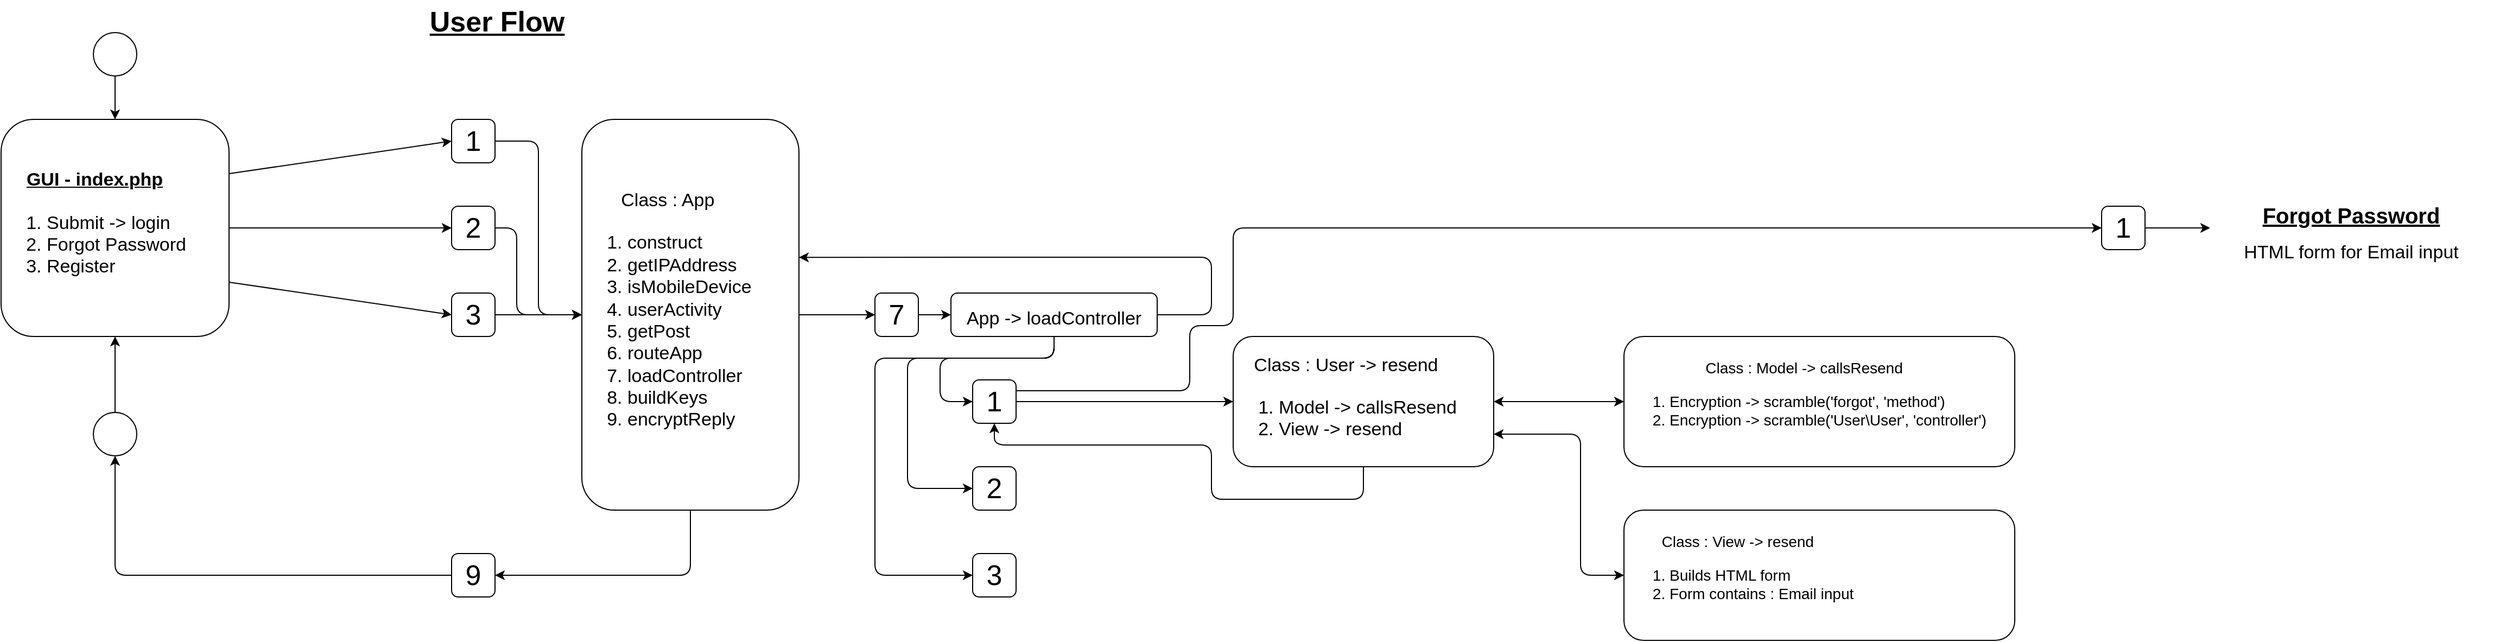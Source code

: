 <mxfile>
    <diagram id="I-48ZIgOkWNY6jMjbf5D" name="Page-1">
        <mxGraphModel dx="820" dy="492" grid="1" gridSize="10" guides="1" tooltips="1" connect="1" arrows="1" fold="1" page="1" pageScale="1" pageWidth="827" pageHeight="1169" math="0" shadow="0">
            <root>
                <mxCell id="0"/>
                <mxCell id="1" parent="0"/>
                <mxCell id="2" value="User Flow" style="text;html=1;strokeColor=none;fillColor=none;align=center;verticalAlign=middle;whiteSpace=wrap;rounded=0;fontStyle=5;fontSize=26;" vertex="1" parent="1">
                    <mxGeometry x="374" y="50" width="216" height="40" as="geometry"/>
                </mxCell>
                <mxCell id="7" style="edgeStyle=none;html=1;exitX=1;exitY=0.25;exitDx=0;exitDy=0;entryX=0;entryY=0.5;entryDx=0;entryDy=0;fontSize=26;" edge="1" parent="1" source="3" target="4">
                    <mxGeometry relative="1" as="geometry"/>
                </mxCell>
                <mxCell id="8" style="edgeStyle=none;html=1;exitX=1;exitY=0.5;exitDx=0;exitDy=0;entryX=0;entryY=0.5;entryDx=0;entryDy=0;fontSize=26;" edge="1" parent="1" source="3" target="5">
                    <mxGeometry relative="1" as="geometry"/>
                </mxCell>
                <mxCell id="9" style="edgeStyle=none;html=1;exitX=1;exitY=0.75;exitDx=0;exitDy=0;entryX=0;entryY=0.5;entryDx=0;entryDy=0;fontSize=26;" edge="1" parent="1" source="3" target="6">
                    <mxGeometry relative="1" as="geometry"/>
                </mxCell>
                <mxCell id="3" value="&lt;div style=&quot;text-align: center&quot;&gt;&lt;b style=&quot;font-size: 17px&quot;&gt;&lt;u&gt;GUI - index.php&lt;/u&gt;&lt;/b&gt;&lt;/div&gt;&lt;font style=&quot;font-size: 17px&quot;&gt;&lt;ol&gt;&lt;li&gt;&lt;font style=&quot;font-size: 17px&quot;&gt;&lt;span&gt;Submit -&amp;gt; login&lt;/span&gt;&lt;/font&gt;&lt;/li&gt;&lt;li&gt;&lt;font style=&quot;font-size: 17px&quot;&gt;Forgot Password&lt;/font&gt;&lt;/li&gt;&lt;li&gt;&lt;font style=&quot;font-size: 17px&quot;&gt;Register&lt;/font&gt;&lt;/li&gt;&lt;/ol&gt;&lt;/font&gt;" style="rounded=1;whiteSpace=wrap;html=1;fontSize=26;align=left;" vertex="1" parent="1">
                    <mxGeometry x="25" y="160" width="210" height="200" as="geometry"/>
                </mxCell>
                <mxCell id="17" style="edgeStyle=none;html=1;exitX=1;exitY=0.5;exitDx=0;exitDy=0;entryX=0;entryY=0.5;entryDx=0;entryDy=0;fontSize=26;" edge="1" parent="1" source="4" target="10">
                    <mxGeometry relative="1" as="geometry">
                        <Array as="points">
                            <mxPoint x="520" y="180"/>
                            <mxPoint x="520" y="340"/>
                        </Array>
                    </mxGeometry>
                </mxCell>
                <mxCell id="4" value="1" style="rounded=1;whiteSpace=wrap;html=1;fontSize=26;align=center;" vertex="1" parent="1">
                    <mxGeometry x="440" y="160" width="40" height="40" as="geometry"/>
                </mxCell>
                <mxCell id="18" style="edgeStyle=none;html=1;exitX=1;exitY=0.5;exitDx=0;exitDy=0;fontSize=26;" edge="1" parent="1" source="5">
                    <mxGeometry relative="1" as="geometry">
                        <mxPoint x="560" y="340" as="targetPoint"/>
                        <Array as="points">
                            <mxPoint x="500" y="260"/>
                            <mxPoint x="500" y="340"/>
                        </Array>
                    </mxGeometry>
                </mxCell>
                <mxCell id="5" value="2" style="rounded=1;whiteSpace=wrap;html=1;fontSize=26;align=center;" vertex="1" parent="1">
                    <mxGeometry x="440" y="240" width="40" height="40" as="geometry"/>
                </mxCell>
                <mxCell id="19" style="edgeStyle=none;html=1;exitX=1;exitY=0.5;exitDx=0;exitDy=0;fontSize=26;" edge="1" parent="1" source="6">
                    <mxGeometry relative="1" as="geometry">
                        <mxPoint x="560" y="340" as="targetPoint"/>
                    </mxGeometry>
                </mxCell>
                <mxCell id="6" value="3" style="rounded=1;whiteSpace=wrap;html=1;fontSize=26;align=center;" vertex="1" parent="1">
                    <mxGeometry x="440" y="320" width="40" height="40" as="geometry"/>
                </mxCell>
                <mxCell id="13" style="edgeStyle=none;html=1;exitX=1;exitY=0.5;exitDx=0;exitDy=0;entryX=0;entryY=0.5;entryDx=0;entryDy=0;fontSize=26;" edge="1" parent="1" source="10" target="12">
                    <mxGeometry relative="1" as="geometry"/>
                </mxCell>
                <mxCell id="15" style="edgeStyle=none;html=1;exitX=0.5;exitY=1;exitDx=0;exitDy=0;entryX=1;entryY=0.5;entryDx=0;entryDy=0;fontSize=26;" edge="1" parent="1" source="10" target="14">
                    <mxGeometry relative="1" as="geometry">
                        <Array as="points">
                            <mxPoint x="660" y="580"/>
                        </Array>
                    </mxGeometry>
                </mxCell>
                <mxCell id="10" value="&lt;div style=&quot;text-align: center&quot;&gt;&lt;span style=&quot;font-size: 17px&quot;&gt;Class : App&lt;/span&gt;&lt;/div&gt;&lt;font&gt;&lt;div style=&quot;font-size: 17px&quot;&gt;&lt;ol&gt;&lt;li&gt;construct&lt;/li&gt;&lt;li&gt;getIPAddress&lt;/li&gt;&lt;li&gt;isMobileDevice&lt;/li&gt;&lt;li&gt;userActivity&lt;/li&gt;&lt;li&gt;getPost&lt;/li&gt;&lt;li&gt;routeApp&lt;/li&gt;&lt;li&gt;loadController&lt;/li&gt;&lt;li&gt;buildKeys&lt;/li&gt;&lt;li&gt;encryptReply&lt;/li&gt;&lt;/ol&gt;&lt;/div&gt;&lt;/font&gt;" style="rounded=1;whiteSpace=wrap;html=1;fontSize=26;align=left;" vertex="1" parent="1">
                    <mxGeometry x="560" y="160" width="200" height="360" as="geometry"/>
                </mxCell>
                <mxCell id="26" style="edgeStyle=none;html=1;exitX=0.5;exitY=1;exitDx=0;exitDy=0;entryX=0;entryY=0.5;entryDx=0;entryDy=0;fontSize=26;" edge="1" parent="1" source="11" target="23">
                    <mxGeometry relative="1" as="geometry">
                        <Array as="points">
                            <mxPoint x="995" y="380"/>
                            <mxPoint x="890" y="380"/>
                            <mxPoint x="890" y="420"/>
                        </Array>
                    </mxGeometry>
                </mxCell>
                <mxCell id="27" style="edgeStyle=none;html=1;exitX=0;exitY=0.5;exitDx=0;exitDy=0;entryX=0;entryY=0.5;entryDx=0;entryDy=0;fontSize=26;" edge="1" parent="1" source="24" target="24">
                    <mxGeometry relative="1" as="geometry"/>
                </mxCell>
                <mxCell id="28" style="edgeStyle=none;html=1;exitX=0.5;exitY=1;exitDx=0;exitDy=0;fontSize=26;" edge="1" parent="1" source="11">
                    <mxGeometry relative="1" as="geometry">
                        <mxPoint x="920" y="500" as="targetPoint"/>
                        <Array as="points">
                            <mxPoint x="995" y="380"/>
                            <mxPoint x="860" y="380"/>
                            <mxPoint x="860" y="500"/>
                        </Array>
                    </mxGeometry>
                </mxCell>
                <mxCell id="29" style="edgeStyle=none;html=1;exitX=0.5;exitY=1;exitDx=0;exitDy=0;entryX=0;entryY=0.5;entryDx=0;entryDy=0;fontSize=26;" edge="1" parent="1" source="11" target="25">
                    <mxGeometry relative="1" as="geometry">
                        <Array as="points">
                            <mxPoint x="995" y="380"/>
                            <mxPoint x="830" y="380"/>
                            <mxPoint x="830" y="580"/>
                        </Array>
                    </mxGeometry>
                </mxCell>
                <mxCell id="34" style="edgeStyle=none;html=1;exitX=1;exitY=0.5;exitDx=0;exitDy=0;entryX=1;entryY=0.353;entryDx=0;entryDy=0;entryPerimeter=0;fontSize=26;" edge="1" parent="1" source="11" target="10">
                    <mxGeometry relative="1" as="geometry">
                        <Array as="points">
                            <mxPoint x="1140" y="340"/>
                            <mxPoint x="1140" y="287"/>
                        </Array>
                    </mxGeometry>
                </mxCell>
                <mxCell id="11" value="&lt;font style=&quot;font-size: 17px&quot;&gt;App -&amp;gt; loadController&lt;/font&gt;" style="rounded=1;whiteSpace=wrap;html=1;fontSize=26;align=center;" vertex="1" parent="1">
                    <mxGeometry x="900" y="320" width="190" height="40" as="geometry"/>
                </mxCell>
                <mxCell id="22" style="edgeStyle=none;html=1;exitX=1;exitY=0.5;exitDx=0;exitDy=0;entryX=0;entryY=0.5;entryDx=0;entryDy=0;fontSize=26;" edge="1" parent="1" source="12" target="11">
                    <mxGeometry relative="1" as="geometry"/>
                </mxCell>
                <mxCell id="12" value="7" style="rounded=1;whiteSpace=wrap;html=1;fontSize=26;align=center;" vertex="1" parent="1">
                    <mxGeometry x="830" y="320" width="40" height="40" as="geometry"/>
                </mxCell>
                <mxCell id="16" style="edgeStyle=none;html=1;exitX=0;exitY=0.5;exitDx=0;exitDy=0;entryX=0.5;entryY=1;entryDx=0;entryDy=0;fontSize=26;" edge="1" parent="1" source="14" target="30">
                    <mxGeometry relative="1" as="geometry">
                        <Array as="points">
                            <mxPoint x="130" y="580"/>
                        </Array>
                    </mxGeometry>
                </mxCell>
                <mxCell id="14" value="9" style="rounded=1;whiteSpace=wrap;html=1;fontSize=26;align=center;" vertex="1" parent="1">
                    <mxGeometry x="440" y="560" width="40" height="40" as="geometry"/>
                </mxCell>
                <mxCell id="21" style="edgeStyle=none;html=1;exitX=0.5;exitY=1;exitDx=0;exitDy=0;entryX=0.5;entryY=0;entryDx=0;entryDy=0;fontSize=26;" edge="1" parent="1" source="20" target="3">
                    <mxGeometry relative="1" as="geometry"/>
                </mxCell>
                <mxCell id="20" value="" style="ellipse;whiteSpace=wrap;html=1;aspect=fixed;fontSize=26;align=left;" vertex="1" parent="1">
                    <mxGeometry x="110" y="80" width="40" height="40" as="geometry"/>
                </mxCell>
                <mxCell id="33" style="edgeStyle=none;html=1;exitX=1;exitY=0.5;exitDx=0;exitDy=0;entryX=0;entryY=0.5;entryDx=0;entryDy=0;fontSize=26;" edge="1" parent="1" source="23" target="32">
                    <mxGeometry relative="1" as="geometry"/>
                </mxCell>
                <mxCell id="46" style="edgeStyle=none;html=1;exitX=1;exitY=0.25;exitDx=0;exitDy=0;entryX=0;entryY=0.5;entryDx=0;entryDy=0;fontSize=26;" edge="1" parent="1" source="23" target="42">
                    <mxGeometry relative="1" as="geometry">
                        <Array as="points">
                            <mxPoint x="1120" y="410"/>
                            <mxPoint x="1120" y="350"/>
                            <mxPoint x="1160" y="350"/>
                            <mxPoint x="1160" y="260"/>
                        </Array>
                    </mxGeometry>
                </mxCell>
                <mxCell id="23" value="1" style="rounded=1;whiteSpace=wrap;html=1;fontSize=26;align=center;" vertex="1" parent="1">
                    <mxGeometry x="920" y="400" width="40" height="40" as="geometry"/>
                </mxCell>
                <mxCell id="24" value="2" style="rounded=1;whiteSpace=wrap;html=1;fontSize=26;align=center;" vertex="1" parent="1">
                    <mxGeometry x="920" y="480" width="40" height="40" as="geometry"/>
                </mxCell>
                <mxCell id="25" value="3" style="rounded=1;whiteSpace=wrap;html=1;fontSize=26;align=center;" vertex="1" parent="1">
                    <mxGeometry x="920" y="560" width="40" height="40" as="geometry"/>
                </mxCell>
                <mxCell id="31" style="edgeStyle=none;html=1;exitX=0.5;exitY=0;exitDx=0;exitDy=0;entryX=0.5;entryY=1;entryDx=0;entryDy=0;fontSize=26;" edge="1" parent="1" source="30" target="3">
                    <mxGeometry relative="1" as="geometry"/>
                </mxCell>
                <mxCell id="30" value="" style="ellipse;whiteSpace=wrap;html=1;aspect=fixed;fontSize=26;align=left;" vertex="1" parent="1">
                    <mxGeometry x="110" y="430" width="40" height="40" as="geometry"/>
                </mxCell>
                <mxCell id="41" style="edgeStyle=none;html=1;exitX=0.5;exitY=1;exitDx=0;exitDy=0;entryX=0.5;entryY=1;entryDx=0;entryDy=0;fontSize=26;" edge="1" parent="1" source="32" target="23">
                    <mxGeometry relative="1" as="geometry">
                        <Array as="points">
                            <mxPoint x="1280" y="510"/>
                            <mxPoint x="1140" y="510"/>
                            <mxPoint x="1140" y="460"/>
                            <mxPoint x="940" y="460"/>
                        </Array>
                    </mxGeometry>
                </mxCell>
                <mxCell id="32" value="&lt;div style=&quot;text-align: center&quot;&gt;&lt;span style=&quot;font-size: 17px&quot;&gt;Class : User -&amp;gt; resend&lt;/span&gt;&lt;/div&gt;&lt;font&gt;&lt;div style=&quot;font-size: 17px&quot;&gt;&lt;ol&gt;&lt;li&gt;Model -&amp;gt; callsResend&lt;/li&gt;&lt;li&gt;View -&amp;gt; resend&lt;br&gt;&lt;/li&gt;&lt;/ol&gt;&lt;/div&gt;&lt;/font&gt;" style="rounded=1;whiteSpace=wrap;html=1;fontSize=26;align=left;" vertex="1" parent="1">
                    <mxGeometry x="1160" y="360" width="240" height="120" as="geometry"/>
                </mxCell>
                <mxCell id="35" value="&lt;div style=&quot;text-align: center ; font-size: 14px&quot;&gt;&lt;font style=&quot;font-size: 14px&quot;&gt;Class : Model -&amp;gt; callsResend&amp;nbsp;&lt;/font&gt;&lt;/div&gt;&lt;font style=&quot;font-size: 14px&quot;&gt;&lt;div&gt;&lt;ol&gt;&lt;li&gt;Encryption -&amp;gt; scramble('forgot', 'method')&lt;/li&gt;&lt;li&gt;Encryption -&amp;gt; scramble('User\User', 'controller')&lt;/li&gt;&lt;/ol&gt;&lt;/div&gt;&lt;/font&gt;" style="rounded=1;whiteSpace=wrap;html=1;fontSize=26;align=left;" vertex="1" parent="1">
                    <mxGeometry x="1520" y="360" width="360" height="120" as="geometry"/>
                </mxCell>
                <mxCell id="37" value="" style="endArrow=classic;startArrow=classic;html=1;fontSize=26;entryX=0;entryY=0.5;entryDx=0;entryDy=0;" edge="1" parent="1" target="35">
                    <mxGeometry width="50" height="50" relative="1" as="geometry">
                        <mxPoint x="1400" y="420" as="sourcePoint"/>
                        <mxPoint x="1480" y="400" as="targetPoint"/>
                    </mxGeometry>
                </mxCell>
                <mxCell id="38" value="&lt;div style=&quot;text-align: center ; font-size: 14px&quot;&gt;&lt;font style=&quot;font-size: 14px&quot;&gt;Class : View -&amp;gt; resend&amp;nbsp;&lt;/font&gt;&lt;/div&gt;&lt;font style=&quot;font-size: 14px&quot;&gt;&lt;div&gt;&lt;ol&gt;&lt;li&gt;Builds HTML form&lt;/li&gt;&lt;li&gt;Form contains : Email input&lt;/li&gt;&lt;/ol&gt;&lt;/div&gt;&lt;/font&gt;" style="rounded=1;whiteSpace=wrap;html=1;fontSize=26;align=left;" vertex="1" parent="1">
                    <mxGeometry x="1520" y="520" width="360" height="120" as="geometry"/>
                </mxCell>
                <mxCell id="40" value="" style="endArrow=classic;startArrow=classic;html=1;fontSize=26;entryX=0;entryY=0.5;entryDx=0;entryDy=0;exitX=1;exitY=0.75;exitDx=0;exitDy=0;" edge="1" parent="1" source="32" target="38">
                    <mxGeometry width="50" height="50" relative="1" as="geometry">
                        <mxPoint x="1370" y="570" as="sourcePoint"/>
                        <mxPoint x="1490" y="570" as="targetPoint"/>
                        <Array as="points">
                            <mxPoint x="1480" y="450"/>
                            <mxPoint x="1480" y="580"/>
                        </Array>
                    </mxGeometry>
                </mxCell>
                <mxCell id="45" style="edgeStyle=none;html=1;exitX=1;exitY=0.5;exitDx=0;exitDy=0;entryX=0;entryY=0.5;entryDx=0;entryDy=0;fontSize=26;" edge="1" parent="1" source="42" target="43">
                    <mxGeometry relative="1" as="geometry"/>
                </mxCell>
                <mxCell id="42" value="1" style="rounded=1;whiteSpace=wrap;html=1;fontSize=26;align=center;" vertex="1" parent="1">
                    <mxGeometry x="1960" y="240" width="40" height="40" as="geometry"/>
                </mxCell>
                <mxCell id="43" value="&lt;font style=&quot;font-size: 20px&quot;&gt;&lt;b&gt;&lt;u&gt;Forgot Password&lt;/u&gt;&lt;/b&gt;&lt;/font&gt;&lt;br&gt;&lt;font style=&quot;font-size: 17px&quot;&gt;HTML form for Email input&lt;/font&gt;" style="text;html=1;strokeColor=none;fillColor=none;align=center;verticalAlign=middle;whiteSpace=wrap;rounded=1;fontSize=26;labelBorderColor=#FFFFFF;spacingTop=5;spacing=7;shadow=1;" vertex="1" parent="1">
                    <mxGeometry x="2060" y="220" width="260" height="80" as="geometry"/>
                </mxCell>
            </root>
        </mxGraphModel>
    </diagram>
</mxfile>